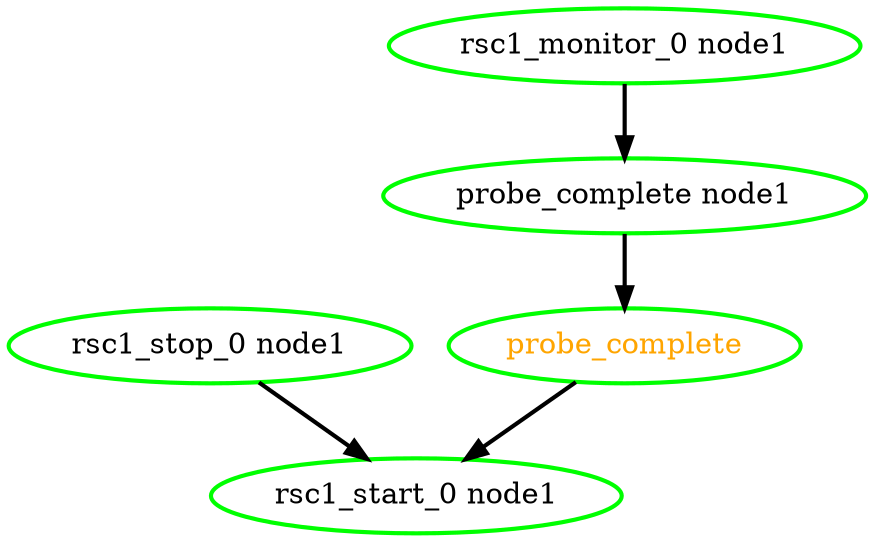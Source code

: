 digraph "g" {
	size = "30,30"
"rsc1_stop_0 node1" [ style=bold color="green" fontcolor="black" ]
"probe_complete" [ style=bold color="green" fontcolor="orange" ]
"probe_complete node1" [ style=bold color="green" fontcolor="black" ]
"rsc1_monitor_0 node1" [ style=bold color="green" fontcolor="black" ]
"rsc1_start_0 node1" [ style=bold color="green" fontcolor="black" ]
"probe_complete node1" -> "probe_complete" [ style = bold]
"rsc1_monitor_0 node1" -> "probe_complete node1" [ style = bold]
"rsc1_stop_0 node1" -> "rsc1_start_0 node1" [ style = bold]
"probe_complete" -> "rsc1_start_0 node1" [ style = bold]
}
